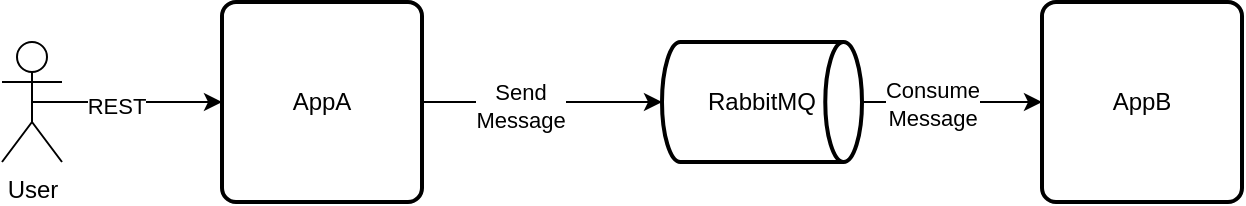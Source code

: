 <mxfile version="21.6.5" type="device">
  <diagram name="Page-1" id="voCowqY7MoZV6lukrbvn">
    <mxGraphModel dx="780" dy="462" grid="1" gridSize="10" guides="1" tooltips="1" connect="1" arrows="1" fold="1" page="1" pageScale="1" pageWidth="850" pageHeight="1100" math="0" shadow="0">
      <root>
        <mxCell id="0" />
        <mxCell id="1" parent="0" />
        <mxCell id="c-zgEDqQHUeH1MJ0nHGI-17" style="edgeStyle=orthogonalEdgeStyle;rounded=0;orthogonalLoop=1;jettySize=auto;html=1;exitX=1;exitY=0.5;exitDx=0;exitDy=0;exitPerimeter=0;entryX=0;entryY=0.5;entryDx=0;entryDy=0;" edge="1" parent="1" source="c-zgEDqQHUeH1MJ0nHGI-2" target="c-zgEDqQHUeH1MJ0nHGI-4">
          <mxGeometry relative="1" as="geometry" />
        </mxCell>
        <mxCell id="c-zgEDqQHUeH1MJ0nHGI-18" value="Consume&lt;br&gt;Message" style="edgeLabel;html=1;align=center;verticalAlign=middle;resizable=0;points=[];" vertex="1" connectable="0" parent="c-zgEDqQHUeH1MJ0nHGI-17">
          <mxGeometry x="-0.236" y="-1" relative="1" as="geometry">
            <mxPoint as="offset" />
          </mxGeometry>
        </mxCell>
        <mxCell id="c-zgEDqQHUeH1MJ0nHGI-2" value="RabbitMQ" style="strokeWidth=2;html=1;shape=mxgraph.flowchart.direct_data;whiteSpace=wrap;" vertex="1" parent="1">
          <mxGeometry x="450" y="200" width="100" height="60" as="geometry" />
        </mxCell>
        <mxCell id="c-zgEDqQHUeH1MJ0nHGI-10" style="edgeStyle=orthogonalEdgeStyle;rounded=0;orthogonalLoop=1;jettySize=auto;html=1;exitX=1;exitY=0.5;exitDx=0;exitDy=0;entryX=0;entryY=0.5;entryDx=0;entryDy=0;entryPerimeter=0;" edge="1" parent="1" source="c-zgEDqQHUeH1MJ0nHGI-3" target="c-zgEDqQHUeH1MJ0nHGI-2">
          <mxGeometry relative="1" as="geometry" />
        </mxCell>
        <mxCell id="c-zgEDqQHUeH1MJ0nHGI-11" value="Send &lt;br&gt;Message" style="edgeLabel;html=1;align=center;verticalAlign=middle;resizable=0;points=[];" vertex="1" connectable="0" parent="c-zgEDqQHUeH1MJ0nHGI-10">
          <mxGeometry x="-0.191" y="-2" relative="1" as="geometry">
            <mxPoint as="offset" />
          </mxGeometry>
        </mxCell>
        <mxCell id="c-zgEDqQHUeH1MJ0nHGI-3" value="AppA" style="rounded=1;whiteSpace=wrap;html=1;absoluteArcSize=1;arcSize=14;strokeWidth=2;" vertex="1" parent="1">
          <mxGeometry x="230" y="180" width="100" height="100" as="geometry" />
        </mxCell>
        <mxCell id="c-zgEDqQHUeH1MJ0nHGI-4" value="AppB" style="rounded=1;whiteSpace=wrap;html=1;absoluteArcSize=1;arcSize=14;strokeWidth=2;" vertex="1" parent="1">
          <mxGeometry x="640" y="180" width="100" height="100" as="geometry" />
        </mxCell>
        <mxCell id="c-zgEDqQHUeH1MJ0nHGI-8" style="edgeStyle=orthogonalEdgeStyle;rounded=0;orthogonalLoop=1;jettySize=auto;html=1;exitX=0.5;exitY=0.5;exitDx=0;exitDy=0;exitPerimeter=0;entryX=0;entryY=0.5;entryDx=0;entryDy=0;" edge="1" parent="1" source="c-zgEDqQHUeH1MJ0nHGI-5" target="c-zgEDqQHUeH1MJ0nHGI-3">
          <mxGeometry relative="1" as="geometry" />
        </mxCell>
        <mxCell id="c-zgEDqQHUeH1MJ0nHGI-9" value="REST" style="edgeLabel;html=1;align=center;verticalAlign=middle;resizable=0;points=[];" vertex="1" connectable="0" parent="c-zgEDqQHUeH1MJ0nHGI-8">
          <mxGeometry x="-0.126" y="-2" relative="1" as="geometry">
            <mxPoint as="offset" />
          </mxGeometry>
        </mxCell>
        <mxCell id="c-zgEDqQHUeH1MJ0nHGI-5" value="User" style="shape=umlActor;verticalLabelPosition=bottom;verticalAlign=top;html=1;outlineConnect=0;" vertex="1" parent="1">
          <mxGeometry x="120" y="200" width="30" height="60" as="geometry" />
        </mxCell>
      </root>
    </mxGraphModel>
  </diagram>
</mxfile>
